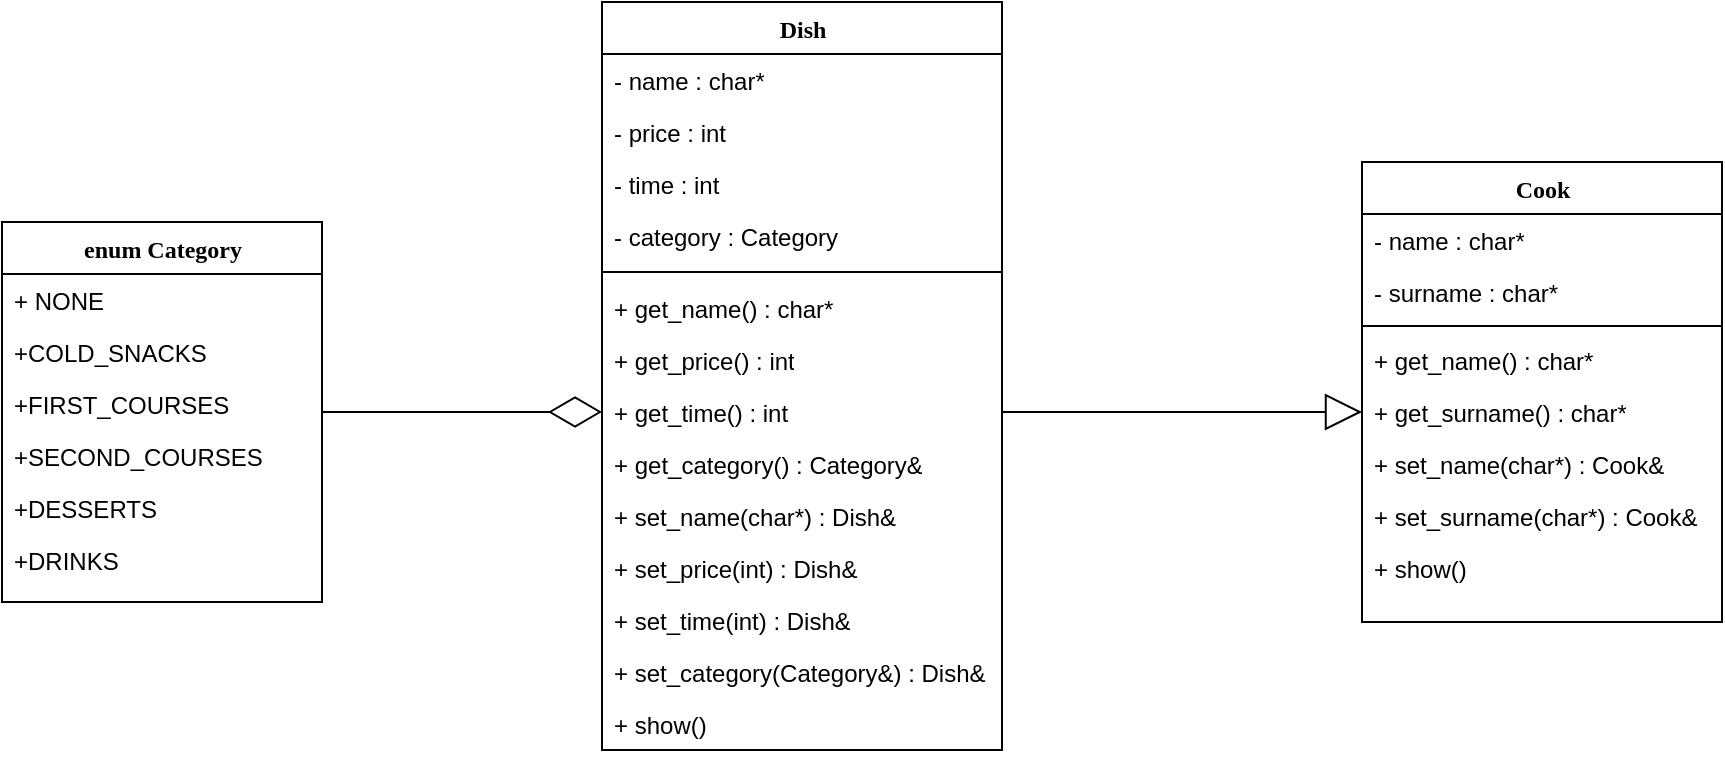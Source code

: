 <mxfile version="13.7.9" type="device"><diagram name="Page-1" id="9f46799a-70d6-7492-0946-bef42562c5a5"><mxGraphModel dx="1205" dy="696" grid="1" gridSize="10" guides="1" tooltips="1" connect="1" arrows="1" fold="1" page="1" pageScale="1" pageWidth="1100" pageHeight="850" background="#ffffff" math="0" shadow="0"><root><mxCell id="0"/><mxCell id="1" parent="0"/><mxCell id="cLwWIZ0dFvR1C2MFnLxe-41" value="Dish" style="swimlane;html=1;fontStyle=1;align=center;verticalAlign=top;childLayout=stackLayout;horizontal=1;startSize=26;horizontalStack=0;resizeParent=1;resizeLast=0;collapsible=1;marginBottom=0;swimlaneFillColor=#ffffff;rounded=0;shadow=0;comic=0;labelBackgroundColor=none;strokeWidth=1;fillColor=none;fontFamily=Verdana;fontSize=12" parent="1" vertex="1"><mxGeometry x="430" y="20" width="200" height="374" as="geometry"><mxRectangle x="600" y="320" width="60" height="26" as="alternateBounds"/></mxGeometry></mxCell><mxCell id="cLwWIZ0dFvR1C2MFnLxe-42" value="- name : char*" style="text;html=1;strokeColor=none;fillColor=none;align=left;verticalAlign=top;spacingLeft=4;spacingRight=4;whiteSpace=wrap;overflow=hidden;rotatable=0;points=[[0,0.5],[1,0.5]];portConstraint=eastwest;" parent="cLwWIZ0dFvR1C2MFnLxe-41" vertex="1"><mxGeometry y="26" width="200" height="26" as="geometry"/></mxCell><mxCell id="cLwWIZ0dFvR1C2MFnLxe-43" value="- price : int" style="text;html=1;strokeColor=none;fillColor=none;align=left;verticalAlign=top;spacingLeft=4;spacingRight=4;whiteSpace=wrap;overflow=hidden;rotatable=0;points=[[0,0.5],[1,0.5]];portConstraint=eastwest;" parent="cLwWIZ0dFvR1C2MFnLxe-41" vertex="1"><mxGeometry y="52" width="200" height="26" as="geometry"/></mxCell><mxCell id="cLwWIZ0dFvR1C2MFnLxe-44" value="- time : int" style="text;html=1;strokeColor=none;fillColor=none;align=left;verticalAlign=top;spacingLeft=4;spacingRight=4;whiteSpace=wrap;overflow=hidden;rotatable=0;points=[[0,0.5],[1,0.5]];portConstraint=eastwest;" parent="cLwWIZ0dFvR1C2MFnLxe-41" vertex="1"><mxGeometry y="78" width="200" height="26" as="geometry"/></mxCell><mxCell id="cLwWIZ0dFvR1C2MFnLxe-59" value="- category : Category" style="text;html=1;strokeColor=none;fillColor=none;align=left;verticalAlign=top;spacingLeft=4;spacingRight=4;whiteSpace=wrap;overflow=hidden;rotatable=0;points=[[0,0.5],[1,0.5]];portConstraint=eastwest;" parent="cLwWIZ0dFvR1C2MFnLxe-41" vertex="1"><mxGeometry y="104" width="200" height="26" as="geometry"/></mxCell><mxCell id="cLwWIZ0dFvR1C2MFnLxe-45" value="" style="line;html=1;strokeWidth=1;fillColor=none;align=left;verticalAlign=middle;spacingTop=-1;spacingLeft=3;spacingRight=3;rotatable=0;labelPosition=right;points=[];portConstraint=eastwest;" parent="cLwWIZ0dFvR1C2MFnLxe-41" vertex="1"><mxGeometry y="130" width="200" height="10" as="geometry"/></mxCell><mxCell id="cLwWIZ0dFvR1C2MFnLxe-46" value="+ get_name() : char*" style="text;html=1;strokeColor=none;fillColor=none;align=left;verticalAlign=top;spacingLeft=4;spacingRight=4;whiteSpace=wrap;overflow=hidden;rotatable=0;points=[[0,0.5],[1,0.5]];portConstraint=eastwest;" parent="cLwWIZ0dFvR1C2MFnLxe-41" vertex="1"><mxGeometry y="140" width="200" height="26" as="geometry"/></mxCell><mxCell id="cLwWIZ0dFvR1C2MFnLxe-47" value="+ get_price() : int" style="text;html=1;strokeColor=none;fillColor=none;align=left;verticalAlign=top;spacingLeft=4;spacingRight=4;whiteSpace=wrap;overflow=hidden;rotatable=0;points=[[0,0.5],[1,0.5]];portConstraint=eastwest;" parent="cLwWIZ0dFvR1C2MFnLxe-41" vertex="1"><mxGeometry y="166" width="200" height="26" as="geometry"/></mxCell><mxCell id="cLwWIZ0dFvR1C2MFnLxe-48" value="+ get_time() : int" style="text;html=1;strokeColor=none;fillColor=none;align=left;verticalAlign=top;spacingLeft=4;spacingRight=4;whiteSpace=wrap;overflow=hidden;rotatable=0;points=[[0,0.5],[1,0.5]];portConstraint=eastwest;" parent="cLwWIZ0dFvR1C2MFnLxe-41" vertex="1"><mxGeometry y="192" width="200" height="26" as="geometry"/></mxCell><mxCell id="cLwWIZ0dFvR1C2MFnLxe-60" value="+ get_category() : Category&amp;amp;" style="text;html=1;strokeColor=none;fillColor=none;align=left;verticalAlign=top;spacingLeft=4;spacingRight=4;whiteSpace=wrap;overflow=hidden;rotatable=0;points=[[0,0.5],[1,0.5]];portConstraint=eastwest;" parent="cLwWIZ0dFvR1C2MFnLxe-41" vertex="1"><mxGeometry y="218" width="200" height="26" as="geometry"/></mxCell><mxCell id="cLwWIZ0dFvR1C2MFnLxe-62" value="+ set_name(char*) : Dish&amp;amp;" style="text;html=1;strokeColor=none;fillColor=none;align=left;verticalAlign=top;spacingLeft=4;spacingRight=4;whiteSpace=wrap;overflow=hidden;rotatable=0;points=[[0,0.5],[1,0.5]];portConstraint=eastwest;" parent="cLwWIZ0dFvR1C2MFnLxe-41" vertex="1"><mxGeometry y="244" width="200" height="26" as="geometry"/></mxCell><mxCell id="cLwWIZ0dFvR1C2MFnLxe-63" value="+ set_price(int) : Dish&amp;amp;" style="text;html=1;strokeColor=none;fillColor=none;align=left;verticalAlign=top;spacingLeft=4;spacingRight=4;whiteSpace=wrap;overflow=hidden;rotatable=0;points=[[0,0.5],[1,0.5]];portConstraint=eastwest;" parent="cLwWIZ0dFvR1C2MFnLxe-41" vertex="1"><mxGeometry y="270" width="200" height="26" as="geometry"/></mxCell><mxCell id="cLwWIZ0dFvR1C2MFnLxe-64" value="+ set_time(int) : Dish&amp;amp;" style="text;html=1;strokeColor=none;fillColor=none;align=left;verticalAlign=top;spacingLeft=4;spacingRight=4;whiteSpace=wrap;overflow=hidden;rotatable=0;points=[[0,0.5],[1,0.5]];portConstraint=eastwest;" parent="cLwWIZ0dFvR1C2MFnLxe-41" vertex="1"><mxGeometry y="296" width="200" height="26" as="geometry"/></mxCell><mxCell id="cLwWIZ0dFvR1C2MFnLxe-65" value="+ set_category(Category&amp;amp;) : Dish&amp;amp;" style="text;html=1;strokeColor=none;fillColor=none;align=left;verticalAlign=top;spacingLeft=4;spacingRight=4;whiteSpace=wrap;overflow=hidden;rotatable=0;points=[[0,0.5],[1,0.5]];portConstraint=eastwest;" parent="cLwWIZ0dFvR1C2MFnLxe-41" vertex="1"><mxGeometry y="322" width="200" height="26" as="geometry"/></mxCell><mxCell id="cLwWIZ0dFvR1C2MFnLxe-52" value="+ show()" style="text;html=1;strokeColor=none;fillColor=none;align=left;verticalAlign=top;spacingLeft=4;spacingRight=4;whiteSpace=wrap;overflow=hidden;rotatable=0;points=[[0,0.5],[1,0.5]];portConstraint=eastwest;" parent="cLwWIZ0dFvR1C2MFnLxe-41" vertex="1"><mxGeometry y="348" width="200" height="26" as="geometry"/></mxCell><mxCell id="NNPw5ufOu5ZvU-ReNlg6-1" value="" style="endArrow=diamondThin;endFill=0;endSize=24;html=1;exitX=1;exitY=0.5;exitDx=0;exitDy=0;entryX=0;entryY=0.5;entryDx=0;entryDy=0;" edge="1" parent="1" source="cLwWIZ0dFvR1C2MFnLxe-12" target="cLwWIZ0dFvR1C2MFnLxe-48"><mxGeometry width="160" relative="1" as="geometry"><mxPoint x="470" y="320" as="sourcePoint"/><mxPoint x="630" y="320" as="targetPoint"/></mxGeometry></mxCell><mxCell id="cLwWIZ0dFvR1C2MFnLxe-12" value="enum Category" style="swimlane;html=1;fontStyle=1;align=center;verticalAlign=top;childLayout=stackLayout;horizontal=1;startSize=26;horizontalStack=0;resizeParent=1;resizeLast=0;collapsible=1;marginBottom=0;swimlaneFillColor=#ffffff;rounded=0;shadow=0;comic=0;labelBackgroundColor=none;strokeWidth=1;fillColor=none;fontFamily=Verdana;fontSize=12" parent="1" vertex="1"><mxGeometry x="130" y="130" width="160" height="190" as="geometry"><mxRectangle x="360" y="28" width="60" height="26" as="alternateBounds"/></mxGeometry></mxCell><mxCell id="cLwWIZ0dFvR1C2MFnLxe-13" value="+ NONE" style="text;html=1;strokeColor=none;fillColor=none;align=left;verticalAlign=top;spacingLeft=4;spacingRight=4;whiteSpace=wrap;overflow=hidden;rotatable=0;points=[[0,0.5],[1,0.5]];portConstraint=eastwest;" parent="cLwWIZ0dFvR1C2MFnLxe-12" vertex="1"><mxGeometry y="26" width="160" height="26" as="geometry"/></mxCell><mxCell id="cLwWIZ0dFvR1C2MFnLxe-14" value="+COLD_SNACKS" style="text;html=1;strokeColor=none;fillColor=none;align=left;verticalAlign=top;spacingLeft=4;spacingRight=4;whiteSpace=wrap;overflow=hidden;rotatable=0;points=[[0,0.5],[1,0.5]];portConstraint=eastwest;" parent="cLwWIZ0dFvR1C2MFnLxe-12" vertex="1"><mxGeometry y="52" width="160" height="26" as="geometry"/></mxCell><mxCell id="cLwWIZ0dFvR1C2MFnLxe-15" value="+FIRST_COURSES" style="text;html=1;strokeColor=none;fillColor=none;align=left;verticalAlign=top;spacingLeft=4;spacingRight=4;whiteSpace=wrap;overflow=hidden;rotatable=0;points=[[0,0.5],[1,0.5]];portConstraint=eastwest;" parent="cLwWIZ0dFvR1C2MFnLxe-12" vertex="1"><mxGeometry y="78" width="160" height="26" as="geometry"/></mxCell><mxCell id="cLwWIZ0dFvR1C2MFnLxe-24" value="+SECOND_COURSES" style="text;html=1;strokeColor=none;fillColor=none;align=left;verticalAlign=top;spacingLeft=4;spacingRight=4;whiteSpace=wrap;overflow=hidden;rotatable=0;points=[[0,0.5],[1,0.5]];portConstraint=eastwest;" parent="cLwWIZ0dFvR1C2MFnLxe-12" vertex="1"><mxGeometry y="104" width="160" height="26" as="geometry"/></mxCell><mxCell id="cLwWIZ0dFvR1C2MFnLxe-25" value="+DESSERTS&lt;span style=&quot;color: rgba(0 , 0 , 0 , 0) ; font-family: monospace ; font-size: 0px&quot;&gt;%3CmxGraphModel%3E%3Croot%3E%3CmxCell%20id%3D%220%22%2F%3E%3CmxCell%20id%3D%221%22%20parent%3D%220%22%2F%3E%3CmxCell%20id%3D%222%22%20value%3D%22%2BFIRST_COURSES%22%20style%3D%22text%3Bhtml%3D1%3BstrokeColor%3Dnone%3BfillColor%3Dnone%3Balign%3Dleft%3BverticalAlign%3Dtop%3BspacingLeft%3D4%3BspacingRight%3D4%3BwhiteSpace%3Dwrap%3Boverflow%3Dhidden%3Brotatable%3D0%3Bpoints%3D%5B%5B0%2C0.5%5D%2C%5B1%2C0.5%5D%5D%3BportConstraint%3Deastwest%3B%22%20vertex%3D%221%22%20parent%3D%221%22%3E%3CmxGeometry%20x%3D%22360%22%20y%3D%22106%22%20width%3D%22160%22%20height%3D%2226%22%20as%3D%22geometry%22%2F%3E%3C%2FmxCell%3E%3C%2Froot%3E%3C%2FmxGraphModel%3E&lt;/span&gt;" style="text;html=1;strokeColor=none;fillColor=none;align=left;verticalAlign=top;spacingLeft=4;spacingRight=4;whiteSpace=wrap;overflow=hidden;rotatable=0;points=[[0,0.5],[1,0.5]];portConstraint=eastwest;" parent="cLwWIZ0dFvR1C2MFnLxe-12" vertex="1"><mxGeometry y="130" width="160" height="26" as="geometry"/></mxCell><mxCell id="cLwWIZ0dFvR1C2MFnLxe-26" value="+DRINKS" style="text;html=1;strokeColor=none;fillColor=none;align=left;verticalAlign=top;spacingLeft=4;spacingRight=4;whiteSpace=wrap;overflow=hidden;rotatable=0;points=[[0,0.5],[1,0.5]];portConstraint=eastwest;" parent="cLwWIZ0dFvR1C2MFnLxe-12" vertex="1"><mxGeometry y="156" width="160" height="26" as="geometry"/></mxCell><mxCell id="NNPw5ufOu5ZvU-ReNlg6-2" value="" style="endArrow=block;endSize=16;endFill=0;html=1;exitX=1;exitY=0.5;exitDx=0;exitDy=0;entryX=0;entryY=0.5;entryDx=0;entryDy=0;" edge="1" parent="1" source="cLwWIZ0dFvR1C2MFnLxe-48" target="cLwWIZ0dFvR1C2MFnLxe-33"><mxGeometry x="0.667" y="-85" width="160" relative="1" as="geometry"><mxPoint x="650" y="206.41" as="sourcePoint"/><mxPoint x="810" y="206" as="targetPoint"/><Array as="points"><mxPoint x="720" y="225"/></Array><mxPoint as="offset"/></mxGeometry></mxCell><mxCell id="cLwWIZ0dFvR1C2MFnLxe-27" value="Cook" style="swimlane;html=1;fontStyle=1;align=center;verticalAlign=top;childLayout=stackLayout;horizontal=1;startSize=26;horizontalStack=0;resizeParent=1;resizeLast=0;collapsible=1;marginBottom=0;swimlaneFillColor=#ffffff;rounded=0;shadow=0;comic=0;labelBackgroundColor=none;strokeWidth=1;fillColor=none;fontFamily=Verdana;fontSize=12" parent="1" vertex="1"><mxGeometry x="810" y="100" width="180" height="230" as="geometry"/></mxCell><mxCell id="cLwWIZ0dFvR1C2MFnLxe-28" value="- name : char*" style="text;html=1;strokeColor=none;fillColor=none;align=left;verticalAlign=top;spacingLeft=4;spacingRight=4;whiteSpace=wrap;overflow=hidden;rotatable=0;points=[[0,0.5],[1,0.5]];portConstraint=eastwest;" parent="cLwWIZ0dFvR1C2MFnLxe-27" vertex="1"><mxGeometry y="26" width="180" height="26" as="geometry"/></mxCell><mxCell id="cLwWIZ0dFvR1C2MFnLxe-29" value="- surname : char*" style="text;html=1;strokeColor=none;fillColor=none;align=left;verticalAlign=top;spacingLeft=4;spacingRight=4;whiteSpace=wrap;overflow=hidden;rotatable=0;points=[[0,0.5],[1,0.5]];portConstraint=eastwest;" parent="cLwWIZ0dFvR1C2MFnLxe-27" vertex="1"><mxGeometry y="52" width="180" height="26" as="geometry"/></mxCell><mxCell id="cLwWIZ0dFvR1C2MFnLxe-31" value="" style="line;html=1;strokeWidth=1;fillColor=none;align=left;verticalAlign=middle;spacingTop=-1;spacingLeft=3;spacingRight=3;rotatable=0;labelPosition=right;points=[];portConstraint=eastwest;" parent="cLwWIZ0dFvR1C2MFnLxe-27" vertex="1"><mxGeometry y="78" width="180" height="8" as="geometry"/></mxCell><mxCell id="cLwWIZ0dFvR1C2MFnLxe-32" value="+ get_name() : char*" style="text;html=1;strokeColor=none;fillColor=none;align=left;verticalAlign=top;spacingLeft=4;spacingRight=4;whiteSpace=wrap;overflow=hidden;rotatable=0;points=[[0,0.5],[1,0.5]];portConstraint=eastwest;" parent="cLwWIZ0dFvR1C2MFnLxe-27" vertex="1"><mxGeometry y="86" width="180" height="26" as="geometry"/></mxCell><mxCell id="cLwWIZ0dFvR1C2MFnLxe-33" value="+ get_surname() : char*" style="text;html=1;strokeColor=none;fillColor=none;align=left;verticalAlign=top;spacingLeft=4;spacingRight=4;whiteSpace=wrap;overflow=hidden;rotatable=0;points=[[0,0.5],[1,0.5]];portConstraint=eastwest;" parent="cLwWIZ0dFvR1C2MFnLxe-27" vertex="1"><mxGeometry y="112" width="180" height="26" as="geometry"/></mxCell><mxCell id="cLwWIZ0dFvR1C2MFnLxe-39" value="+ set_name(char*) : Cook&amp;amp;" style="text;html=1;strokeColor=none;fillColor=none;align=left;verticalAlign=top;spacingLeft=4;spacingRight=4;whiteSpace=wrap;overflow=hidden;rotatable=0;points=[[0,0.5],[1,0.5]];portConstraint=eastwest;" parent="cLwWIZ0dFvR1C2MFnLxe-27" vertex="1"><mxGeometry y="138" width="180" height="26" as="geometry"/></mxCell><mxCell id="cLwWIZ0dFvR1C2MFnLxe-40" value="+ set_surname(char*) : Cook&amp;amp;" style="text;html=1;strokeColor=none;fillColor=none;align=left;verticalAlign=top;spacingLeft=4;spacingRight=4;whiteSpace=wrap;overflow=hidden;rotatable=0;points=[[0,0.5],[1,0.5]];portConstraint=eastwest;" parent="cLwWIZ0dFvR1C2MFnLxe-27" vertex="1"><mxGeometry y="164" width="180" height="26" as="geometry"/></mxCell><mxCell id="cLwWIZ0dFvR1C2MFnLxe-38" value="+ show()" style="text;html=1;strokeColor=none;fillColor=none;align=left;verticalAlign=top;spacingLeft=4;spacingRight=4;whiteSpace=wrap;overflow=hidden;rotatable=0;points=[[0,0.5],[1,0.5]];portConstraint=eastwest;" parent="cLwWIZ0dFvR1C2MFnLxe-27" vertex="1"><mxGeometry y="190" width="180" height="26" as="geometry"/></mxCell></root></mxGraphModel></diagram></mxfile>